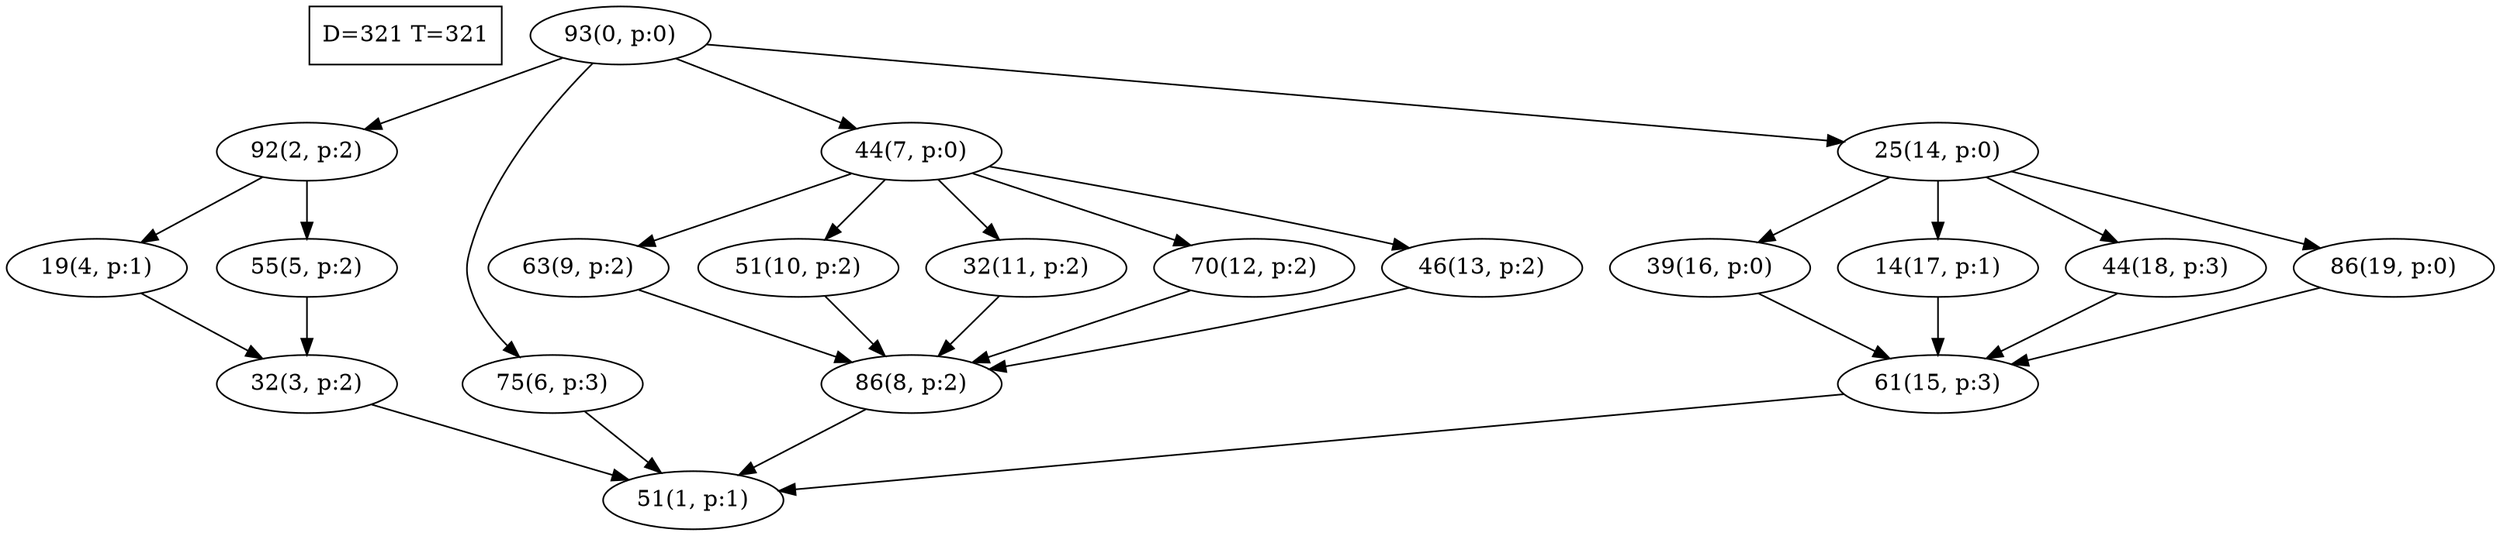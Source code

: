 digraph Task {
i [shape=box, label="D=321 T=321"]; 
0 [label="93(0, p:0)"];
1 [label="51(1, p:1)"];
2 [label="92(2, p:2)"];
3 [label="32(3, p:2)"];
4 [label="19(4, p:1)"];
5 [label="55(5, p:2)"];
6 [label="75(6, p:3)"];
7 [label="44(7, p:0)"];
8 [label="86(8, p:2)"];
9 [label="63(9, p:2)"];
10 [label="51(10, p:2)"];
11 [label="32(11, p:2)"];
12 [label="70(12, p:2)"];
13 [label="46(13, p:2)"];
14 [label="25(14, p:0)"];
15 [label="61(15, p:3)"];
16 [label="39(16, p:0)"];
17 [label="14(17, p:1)"];
18 [label="44(18, p:3)"];
19 [label="86(19, p:0)"];
0 -> 2;
0 -> 6;
0 -> 7;
0 -> 14;
2 -> 4;
2 -> 5;
3 -> 1;
4 -> 3;
5 -> 3;
6 -> 1;
7 -> 9;
7 -> 10;
7 -> 11;
7 -> 12;
7 -> 13;
8 -> 1;
9 -> 8;
10 -> 8;
11 -> 8;
12 -> 8;
13 -> 8;
14 -> 16;
14 -> 17;
14 -> 18;
14 -> 19;
15 -> 1;
16 -> 15;
17 -> 15;
18 -> 15;
19 -> 15;
}